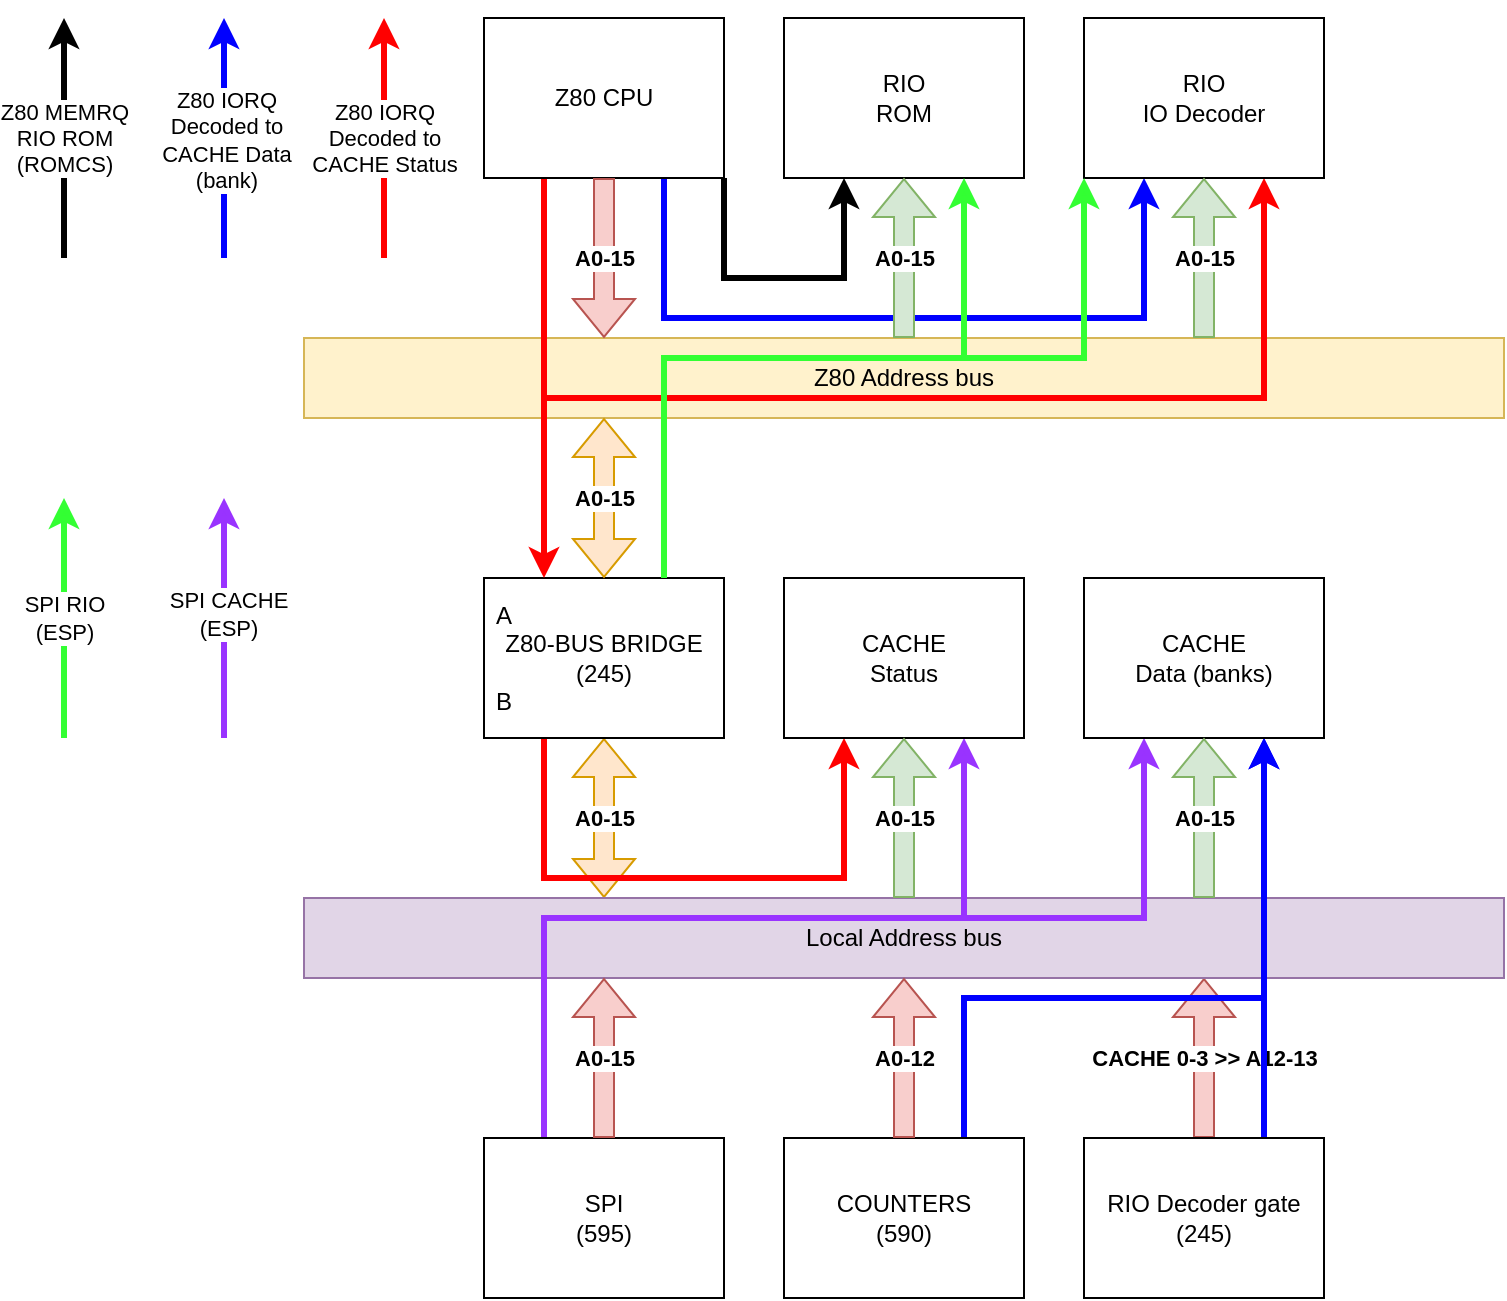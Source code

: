 <mxfile version="22.0.3" type="device">
  <diagram name="Page-1" id="MMmQpq-n5CSltezF1aD_">
    <mxGraphModel dx="928" dy="408" grid="1" gridSize="10" guides="1" tooltips="1" connect="1" arrows="1" fold="1" page="1" pageScale="1" pageWidth="827" pageHeight="1169" math="0" shadow="0">
      <root>
        <mxCell id="0" />
        <mxCell id="1" parent="0" />
        <mxCell id="k_0b_RPc-4xwPqBRIG1I-12" value="CACHE 0-3 &amp;gt;&amp;gt; A12-13" style="shape=flexArrow;endArrow=classic;html=1;rounded=0;entryX=0.75;entryY=1;entryDx=0;entryDy=0;exitX=0.5;exitY=0;exitDx=0;exitDy=0;fontStyle=1;fillColor=#f8cecc;strokeColor=#b85450;" edge="1" parent="1" source="k_0b_RPc-4xwPqBRIG1I-7" target="k_0b_RPc-4xwPqBRIG1I-3">
          <mxGeometry width="50" height="50" relative="1" as="geometry">
            <mxPoint x="660" y="620" as="sourcePoint" />
            <mxPoint x="660" y="540" as="targetPoint" />
          </mxGeometry>
        </mxCell>
        <mxCell id="k_0b_RPc-4xwPqBRIG1I-11" value="A0-15" style="shape=flexArrow;endArrow=classic;startArrow=classic;html=1;rounded=0;exitX=0.5;exitY=1;exitDx=0;exitDy=0;entryX=0.25;entryY=0;entryDx=0;entryDy=0;fontStyle=1;fillColor=#ffe6cc;strokeColor=#d79b00;" edge="1" parent="1" source="k_0b_RPc-4xwPqBRIG1I-1" target="k_0b_RPc-4xwPqBRIG1I-3">
          <mxGeometry width="100" height="100" relative="1" as="geometry">
            <mxPoint x="410" y="510" as="sourcePoint" />
            <mxPoint x="300" y="470" as="targetPoint" />
          </mxGeometry>
        </mxCell>
        <mxCell id="k_0b_RPc-4xwPqBRIG1I-3" value="Local Address bus" style="rounded=0;whiteSpace=wrap;html=1;fillColor=#e1d5e7;strokeColor=#9673a6;" vertex="1" parent="1">
          <mxGeometry x="200" y="480" width="600" height="40" as="geometry" />
        </mxCell>
        <mxCell id="k_0b_RPc-4xwPqBRIG1I-27" style="edgeStyle=orthogonalEdgeStyle;rounded=0;orthogonalLoop=1;jettySize=auto;html=1;exitX=0.25;exitY=1;exitDx=0;exitDy=0;entryX=0.25;entryY=1;entryDx=0;entryDy=0;strokeColor=#FF0000;strokeWidth=3;" edge="1" parent="1" source="k_0b_RPc-4xwPqBRIG1I-1" target="k_0b_RPc-4xwPqBRIG1I-21">
          <mxGeometry relative="1" as="geometry">
            <Array as="points">
              <mxPoint x="320" y="470" />
              <mxPoint x="470" y="470" />
            </Array>
          </mxGeometry>
        </mxCell>
        <mxCell id="k_0b_RPc-4xwPqBRIG1I-1" value="Z80-BUS BRIDGE&lt;br&gt;(245)" style="rounded=0;whiteSpace=wrap;html=1;" vertex="1" parent="1">
          <mxGeometry x="290" y="320" width="120" height="80" as="geometry" />
        </mxCell>
        <mxCell id="k_0b_RPc-4xwPqBRIG1I-45" value="SPI RIO&lt;br&gt;(ESP)" style="edgeStyle=orthogonalEdgeStyle;rounded=0;orthogonalLoop=1;jettySize=auto;html=1;strokeColor=#33FF33;strokeWidth=3;" edge="1" parent="1">
          <mxGeometry relative="1" as="geometry">
            <mxPoint x="80" y="400" as="sourcePoint" />
            <mxPoint x="80" y="280" as="targetPoint" />
          </mxGeometry>
        </mxCell>
        <mxCell id="k_0b_RPc-4xwPqBRIG1I-49" style="edgeStyle=orthogonalEdgeStyle;rounded=0;orthogonalLoop=1;jettySize=auto;html=1;exitX=0.25;exitY=0;exitDx=0;exitDy=0;entryX=0.75;entryY=1;entryDx=0;entryDy=0;strokeColor=#9933FF;strokeWidth=3;" edge="1" parent="1" source="k_0b_RPc-4xwPqBRIG1I-2" target="k_0b_RPc-4xwPqBRIG1I-21">
          <mxGeometry relative="1" as="geometry">
            <Array as="points">
              <mxPoint x="320" y="490" />
              <mxPoint x="530" y="490" />
            </Array>
          </mxGeometry>
        </mxCell>
        <mxCell id="k_0b_RPc-4xwPqBRIG1I-50" style="edgeStyle=orthogonalEdgeStyle;rounded=0;orthogonalLoop=1;jettySize=auto;html=1;exitX=0.25;exitY=0;exitDx=0;exitDy=0;entryX=0.25;entryY=1;entryDx=0;entryDy=0;strokeColor=#9933FF;strokeWidth=3;" edge="1" parent="1" source="k_0b_RPc-4xwPqBRIG1I-2" target="k_0b_RPc-4xwPqBRIG1I-22">
          <mxGeometry relative="1" as="geometry">
            <Array as="points">
              <mxPoint x="320" y="490" />
              <mxPoint x="620" y="490" />
            </Array>
          </mxGeometry>
        </mxCell>
        <mxCell id="k_0b_RPc-4xwPqBRIG1I-2" value="SPI&lt;br&gt;(595)" style="rounded=0;whiteSpace=wrap;html=1;" vertex="1" parent="1">
          <mxGeometry x="290" y="600" width="120" height="80" as="geometry" />
        </mxCell>
        <mxCell id="k_0b_RPc-4xwPqBRIG1I-5" value="Z80 Address bus" style="rounded=0;whiteSpace=wrap;html=1;fillColor=#fff2cc;strokeColor=#d6b656;" vertex="1" parent="1">
          <mxGeometry x="200" y="200" width="600" height="40" as="geometry" />
        </mxCell>
        <mxCell id="k_0b_RPc-4xwPqBRIG1I-29" style="edgeStyle=orthogonalEdgeStyle;rounded=0;orthogonalLoop=1;jettySize=auto;html=1;exitX=0.75;exitY=0;exitDx=0;exitDy=0;entryX=0.75;entryY=1;entryDx=0;entryDy=0;strokeColor=#0000FF;strokeWidth=3;" edge="1" parent="1" source="k_0b_RPc-4xwPqBRIG1I-6" target="k_0b_RPc-4xwPqBRIG1I-22">
          <mxGeometry relative="1" as="geometry">
            <Array as="points">
              <mxPoint x="530" y="530" />
              <mxPoint x="680" y="530" />
            </Array>
          </mxGeometry>
        </mxCell>
        <mxCell id="k_0b_RPc-4xwPqBRIG1I-6" value="COUNTERS&lt;br&gt;(590)" style="rounded=0;whiteSpace=wrap;html=1;" vertex="1" parent="1">
          <mxGeometry x="440" y="600" width="120" height="80" as="geometry" />
        </mxCell>
        <mxCell id="k_0b_RPc-4xwPqBRIG1I-30" style="edgeStyle=orthogonalEdgeStyle;rounded=0;orthogonalLoop=1;jettySize=auto;html=1;exitX=0.75;exitY=0;exitDx=0;exitDy=0;strokeColor=#0000FF;entryX=0.75;entryY=1;entryDx=0;entryDy=0;strokeWidth=3;" edge="1" parent="1" source="k_0b_RPc-4xwPqBRIG1I-7" target="k_0b_RPc-4xwPqBRIG1I-22">
          <mxGeometry relative="1" as="geometry">
            <mxPoint x="680" y="510" as="targetPoint" />
          </mxGeometry>
        </mxCell>
        <mxCell id="k_0b_RPc-4xwPqBRIG1I-7" value="RIO Decoder gate&lt;br&gt;(245)" style="rounded=0;whiteSpace=wrap;html=1;" vertex="1" parent="1">
          <mxGeometry x="590" y="600" width="120" height="80" as="geometry" />
        </mxCell>
        <mxCell id="k_0b_RPc-4xwPqBRIG1I-8" value="A&lt;br&gt;&lt;br&gt;&lt;br&gt;B" style="text;html=1;strokeColor=none;fillColor=none;align=center;verticalAlign=middle;whiteSpace=wrap;rounded=0;" vertex="1" parent="1">
          <mxGeometry x="290" y="345" width="20" height="30" as="geometry" />
        </mxCell>
        <mxCell id="k_0b_RPc-4xwPqBRIG1I-9" value="A0-15" style="shape=flexArrow;endArrow=classic;html=1;rounded=0;entryX=0.25;entryY=1;entryDx=0;entryDy=0;exitX=0.5;exitY=0;exitDx=0;exitDy=0;fontStyle=1;fillColor=#f8cecc;strokeColor=#b85450;" edge="1" parent="1" source="k_0b_RPc-4xwPqBRIG1I-2" target="k_0b_RPc-4xwPqBRIG1I-3">
          <mxGeometry width="50" height="50" relative="1" as="geometry">
            <mxPoint x="250" y="570" as="sourcePoint" />
            <mxPoint x="300" y="520" as="targetPoint" />
          </mxGeometry>
        </mxCell>
        <mxCell id="k_0b_RPc-4xwPqBRIG1I-10" value="A0-12" style="shape=flexArrow;endArrow=classic;html=1;rounded=0;entryX=0.5;entryY=1;entryDx=0;entryDy=0;exitX=0.5;exitY=0;exitDx=0;exitDy=0;fontStyle=1;fillColor=#f8cecc;strokeColor=#b85450;" edge="1" parent="1" source="k_0b_RPc-4xwPqBRIG1I-6" target="k_0b_RPc-4xwPqBRIG1I-3">
          <mxGeometry width="50" height="50" relative="1" as="geometry">
            <mxPoint x="530" y="590" as="sourcePoint" />
            <mxPoint x="550" y="550" as="targetPoint" />
          </mxGeometry>
        </mxCell>
        <mxCell id="k_0b_RPc-4xwPqBRIG1I-13" value="A0-15" style="shape=flexArrow;endArrow=classic;startArrow=classic;html=1;rounded=0;exitX=0.25;exitY=1;exitDx=0;exitDy=0;fontStyle=1;fillColor=#ffe6cc;strokeColor=#d79b00;" edge="1" parent="1" source="k_0b_RPc-4xwPqBRIG1I-5" target="k_0b_RPc-4xwPqBRIG1I-1">
          <mxGeometry width="100" height="100" relative="1" as="geometry">
            <mxPoint x="360" y="410" as="sourcePoint" />
            <mxPoint x="360" y="490" as="targetPoint" />
          </mxGeometry>
        </mxCell>
        <mxCell id="k_0b_RPc-4xwPqBRIG1I-26" style="edgeStyle=orthogonalEdgeStyle;rounded=0;orthogonalLoop=1;jettySize=auto;html=1;exitX=0.25;exitY=1;exitDx=0;exitDy=0;entryX=0.25;entryY=0;entryDx=0;entryDy=0;strokeColor=#FF0000;strokeWidth=3;" edge="1" parent="1" source="k_0b_RPc-4xwPqBRIG1I-14" target="k_0b_RPc-4xwPqBRIG1I-1">
          <mxGeometry relative="1" as="geometry" />
        </mxCell>
        <mxCell id="k_0b_RPc-4xwPqBRIG1I-31" style="edgeStyle=orthogonalEdgeStyle;rounded=0;orthogonalLoop=1;jettySize=auto;html=1;exitX=0.75;exitY=1;exitDx=0;exitDy=0;entryX=0.25;entryY=1;entryDx=0;entryDy=0;strokeColor=#0000FF;strokeWidth=3;" edge="1" parent="1" source="k_0b_RPc-4xwPqBRIG1I-14" target="k_0b_RPc-4xwPqBRIG1I-17">
          <mxGeometry relative="1" as="geometry">
            <Array as="points">
              <mxPoint x="380" y="190" />
              <mxPoint x="620" y="190" />
            </Array>
          </mxGeometry>
        </mxCell>
        <mxCell id="k_0b_RPc-4xwPqBRIG1I-32" style="edgeStyle=orthogonalEdgeStyle;rounded=0;orthogonalLoop=1;jettySize=auto;html=1;exitX=0.25;exitY=1;exitDx=0;exitDy=0;entryX=0.75;entryY=1;entryDx=0;entryDy=0;strokeColor=#FF0000;strokeWidth=3;" edge="1" parent="1" source="k_0b_RPc-4xwPqBRIG1I-14" target="k_0b_RPc-4xwPqBRIG1I-17">
          <mxGeometry relative="1" as="geometry">
            <Array as="points">
              <mxPoint x="320" y="230" />
              <mxPoint x="680" y="230" />
            </Array>
          </mxGeometry>
        </mxCell>
        <mxCell id="k_0b_RPc-4xwPqBRIG1I-48" style="edgeStyle=orthogonalEdgeStyle;rounded=0;orthogonalLoop=1;jettySize=auto;html=1;exitX=1;exitY=1;exitDx=0;exitDy=0;entryX=0.25;entryY=1;entryDx=0;entryDy=0;strokeWidth=3;" edge="1" parent="1" source="k_0b_RPc-4xwPqBRIG1I-14" target="k_0b_RPc-4xwPqBRIG1I-16">
          <mxGeometry relative="1" as="geometry">
            <Array as="points">
              <mxPoint x="410" y="170" />
              <mxPoint x="470" y="170" />
            </Array>
          </mxGeometry>
        </mxCell>
        <mxCell id="k_0b_RPc-4xwPqBRIG1I-14" value="Z80 CPU" style="rounded=0;whiteSpace=wrap;html=1;" vertex="1" parent="1">
          <mxGeometry x="290" y="40" width="120" height="80" as="geometry" />
        </mxCell>
        <mxCell id="k_0b_RPc-4xwPqBRIG1I-15" value="A0-15" style="shape=flexArrow;endArrow=classic;html=1;rounded=0;exitX=0.5;exitY=1;exitDx=0;exitDy=0;entryX=0.25;entryY=0;entryDx=0;entryDy=0;fontStyle=1;fillColor=#f8cecc;strokeColor=#b85450;" edge="1" parent="1" source="k_0b_RPc-4xwPqBRIG1I-14" target="k_0b_RPc-4xwPqBRIG1I-5">
          <mxGeometry width="50" height="50" relative="1" as="geometry">
            <mxPoint x="600" y="480" as="sourcePoint" />
            <mxPoint x="650" y="430" as="targetPoint" />
          </mxGeometry>
        </mxCell>
        <mxCell id="k_0b_RPc-4xwPqBRIG1I-16" value="RIO&lt;br&gt;ROM" style="rounded=0;whiteSpace=wrap;html=1;" vertex="1" parent="1">
          <mxGeometry x="440" y="40" width="120" height="80" as="geometry" />
        </mxCell>
        <mxCell id="k_0b_RPc-4xwPqBRIG1I-17" value="RIO&lt;br&gt;IO Decoder" style="rounded=0;whiteSpace=wrap;html=1;" vertex="1" parent="1">
          <mxGeometry x="590" y="40" width="120" height="80" as="geometry" />
        </mxCell>
        <mxCell id="k_0b_RPc-4xwPqBRIG1I-18" value="A0-15" style="shape=flexArrow;endArrow=classic;html=1;rounded=0;entryX=0.5;entryY=1;entryDx=0;entryDy=0;fontStyle=1;fillColor=#d5e8d4;strokeColor=#82b366;" edge="1" parent="1" source="k_0b_RPc-4xwPqBRIG1I-5" target="k_0b_RPc-4xwPqBRIG1I-16">
          <mxGeometry width="50" height="50" relative="1" as="geometry">
            <mxPoint x="600" y="480" as="sourcePoint" />
            <mxPoint x="650" y="430" as="targetPoint" />
          </mxGeometry>
        </mxCell>
        <mxCell id="k_0b_RPc-4xwPqBRIG1I-19" value="A0-15" style="shape=flexArrow;endArrow=classic;html=1;rounded=0;entryX=0.5;entryY=1;entryDx=0;entryDy=0;exitX=0.75;exitY=0;exitDx=0;exitDy=0;fontStyle=1;fillColor=#d5e8d4;strokeColor=#82b366;" edge="1" parent="1" source="k_0b_RPc-4xwPqBRIG1I-5" target="k_0b_RPc-4xwPqBRIG1I-17">
          <mxGeometry width="50" height="50" relative="1" as="geometry">
            <mxPoint x="510" y="210" as="sourcePoint" />
            <mxPoint x="510" y="130" as="targetPoint" />
          </mxGeometry>
        </mxCell>
        <mxCell id="k_0b_RPc-4xwPqBRIG1I-21" value="CACHE&lt;br&gt;Status" style="rounded=0;whiteSpace=wrap;html=1;" vertex="1" parent="1">
          <mxGeometry x="440" y="320" width="120" height="80" as="geometry" />
        </mxCell>
        <mxCell id="k_0b_RPc-4xwPqBRIG1I-22" value="CACHE&lt;br&gt;Data (banks)" style="rounded=0;whiteSpace=wrap;html=1;" vertex="1" parent="1">
          <mxGeometry x="590" y="320" width="120" height="80" as="geometry" />
        </mxCell>
        <mxCell id="k_0b_RPc-4xwPqBRIG1I-23" value="A0-15" style="shape=flexArrow;endArrow=classic;html=1;rounded=0;entryX=0.5;entryY=1;entryDx=0;entryDy=0;fontStyle=1;fillColor=#d5e8d4;strokeColor=#82b366;exitX=0.5;exitY=0;exitDx=0;exitDy=0;" edge="1" parent="1" source="k_0b_RPc-4xwPqBRIG1I-3" target="k_0b_RPc-4xwPqBRIG1I-21">
          <mxGeometry width="50" height="50" relative="1" as="geometry">
            <mxPoint x="499.5" y="480" as="sourcePoint" />
            <mxPoint x="499.5" y="400" as="targetPoint" />
          </mxGeometry>
        </mxCell>
        <mxCell id="k_0b_RPc-4xwPqBRIG1I-25" value="A0-15" style="shape=flexArrow;endArrow=classic;html=1;rounded=0;entryX=0.5;entryY=1;entryDx=0;entryDy=0;fontStyle=1;fillColor=#d5e8d4;strokeColor=#82b366;exitX=0.75;exitY=0;exitDx=0;exitDy=0;" edge="1" parent="1" source="k_0b_RPc-4xwPqBRIG1I-3" target="k_0b_RPc-4xwPqBRIG1I-22">
          <mxGeometry width="50" height="50" relative="1" as="geometry">
            <mxPoint x="660" y="480" as="sourcePoint" />
            <mxPoint x="659.8" y="410" as="targetPoint" />
          </mxGeometry>
        </mxCell>
        <mxCell id="k_0b_RPc-4xwPqBRIG1I-46" style="edgeStyle=orthogonalEdgeStyle;rounded=0;orthogonalLoop=1;jettySize=auto;html=1;exitX=0.75;exitY=0;exitDx=0;exitDy=0;entryX=0.75;entryY=1;entryDx=0;entryDy=0;strokeColor=#33FF33;strokeWidth=3;" edge="1" parent="1" source="k_0b_RPc-4xwPqBRIG1I-1" target="k_0b_RPc-4xwPqBRIG1I-16">
          <mxGeometry relative="1" as="geometry">
            <mxPoint x="460" y="340" as="sourcePoint" />
            <mxPoint x="460" y="140" as="targetPoint" />
            <Array as="points">
              <mxPoint x="380" y="210" />
              <mxPoint x="530" y="210" />
            </Array>
          </mxGeometry>
        </mxCell>
        <mxCell id="k_0b_RPc-4xwPqBRIG1I-47" style="edgeStyle=orthogonalEdgeStyle;rounded=0;orthogonalLoop=1;jettySize=auto;html=1;exitX=0.75;exitY=0;exitDx=0;exitDy=0;entryX=0;entryY=1;entryDx=0;entryDy=0;strokeColor=#33FF33;strokeWidth=3;" edge="1" parent="1" source="k_0b_RPc-4xwPqBRIG1I-1" target="k_0b_RPc-4xwPqBRIG1I-17">
          <mxGeometry relative="1" as="geometry">
            <mxPoint x="340" y="620" as="sourcePoint" />
            <mxPoint x="340" y="420" as="targetPoint" />
            <Array as="points">
              <mxPoint x="380" y="210" />
              <mxPoint x="590" y="210" />
            </Array>
          </mxGeometry>
        </mxCell>
        <mxCell id="k_0b_RPc-4xwPqBRIG1I-52" value="Z80 IORQ&lt;br&gt;Decoded to&lt;br&gt;CACHE Status" style="edgeStyle=orthogonalEdgeStyle;rounded=0;orthogonalLoop=1;jettySize=auto;html=1;strokeColor=#FF0000;strokeWidth=3;" edge="1" parent="1">
          <mxGeometry relative="1" as="geometry">
            <mxPoint x="240" y="160" as="sourcePoint" />
            <mxPoint x="240" y="40" as="targetPoint" />
          </mxGeometry>
        </mxCell>
        <mxCell id="k_0b_RPc-4xwPqBRIG1I-53" style="edgeStyle=orthogonalEdgeStyle;rounded=0;orthogonalLoop=1;jettySize=auto;html=1;strokeColor=#0000FF;strokeWidth=3;" edge="1" parent="1">
          <mxGeometry relative="1" as="geometry">
            <mxPoint x="160" y="160" as="sourcePoint" />
            <mxPoint x="160" y="40" as="targetPoint" />
            <Array as="points">
              <mxPoint x="160" y="110" />
              <mxPoint x="160" y="110" />
            </Array>
          </mxGeometry>
        </mxCell>
        <mxCell id="k_0b_RPc-4xwPqBRIG1I-54" value="Z80 IORQ&lt;br style=&quot;border-color: var(--border-color);&quot;&gt;Decoded to&lt;br style=&quot;border-color: var(--border-color);&quot;&gt;CACHE Data &lt;br&gt;(bank)" style="edgeLabel;html=1;align=center;verticalAlign=middle;resizable=0;points=[];" vertex="1" connectable="0" parent="k_0b_RPc-4xwPqBRIG1I-53">
          <mxGeometry x="-0.02" y="-1" relative="1" as="geometry">
            <mxPoint as="offset" />
          </mxGeometry>
        </mxCell>
        <mxCell id="k_0b_RPc-4xwPqBRIG1I-55" style="edgeStyle=orthogonalEdgeStyle;rounded=0;orthogonalLoop=1;jettySize=auto;html=1;strokeColor=#9933FF;strokeWidth=3;" edge="1" parent="1">
          <mxGeometry relative="1" as="geometry">
            <mxPoint x="160" y="400" as="sourcePoint" />
            <mxPoint x="160" y="280" as="targetPoint" />
            <Array as="points">
              <mxPoint x="160" y="370" />
              <mxPoint x="160" y="370" />
            </Array>
          </mxGeometry>
        </mxCell>
        <mxCell id="k_0b_RPc-4xwPqBRIG1I-56" value="SPI CACHE&lt;br&gt;(ESP)" style="edgeLabel;html=1;align=center;verticalAlign=middle;resizable=0;points=[];" vertex="1" connectable="0" parent="k_0b_RPc-4xwPqBRIG1I-55">
          <mxGeometry x="0.031" y="-2" relative="1" as="geometry">
            <mxPoint as="offset" />
          </mxGeometry>
        </mxCell>
        <mxCell id="k_0b_RPc-4xwPqBRIG1I-57" value="Z80 MEMRQ&lt;br&gt;RIO ROM&lt;br&gt;(ROMCS)" style="edgeStyle=orthogonalEdgeStyle;rounded=0;orthogonalLoop=1;jettySize=auto;html=1;strokeWidth=3;" edge="1" parent="1">
          <mxGeometry relative="1" as="geometry">
            <mxPoint x="80" y="160" as="sourcePoint" />
            <mxPoint x="80" y="40" as="targetPoint" />
            <Array as="points">
              <mxPoint x="80" y="130" />
              <mxPoint x="80" y="130" />
            </Array>
          </mxGeometry>
        </mxCell>
      </root>
    </mxGraphModel>
  </diagram>
</mxfile>
